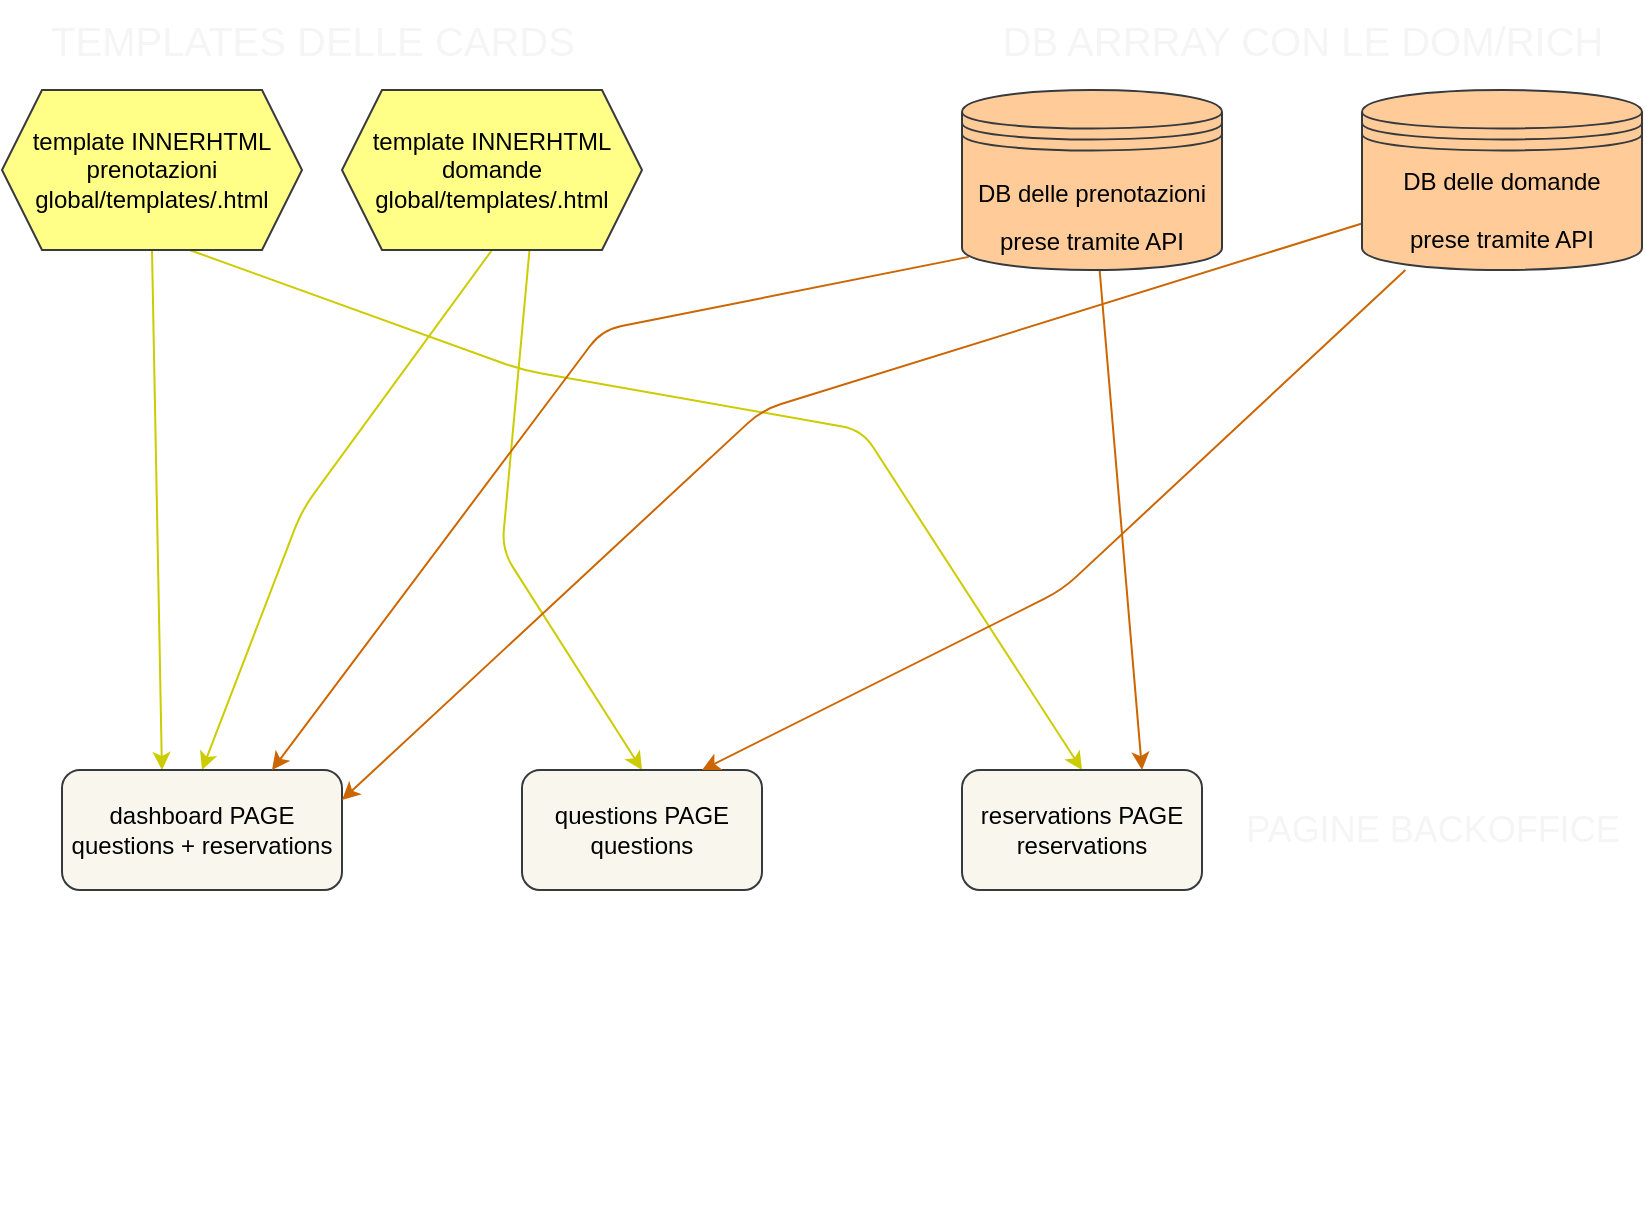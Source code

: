 <mxfile>
    <diagram id="ld9AXcr8xlkuffCaHqb-" name="Page-1">
        <mxGraphModel dx="1074" dy="456" grid="1" gridSize="10" guides="1" tooltips="1" connect="1" arrows="1" fold="1" page="1" pageScale="1" pageWidth="850" pageHeight="1100" math="0" shadow="0">
            <root>
                <mxCell id="0"/>
                <mxCell id="1" parent="0"/>
                <mxCell id="15" style="edgeStyle=none;html=1;exitX=0.5;exitY=1;exitDx=0;exitDy=0;entryX=0.357;entryY=0;entryDx=0;entryDy=0;entryPerimeter=0;fontSize=12;fontColor=#000000;labelBorderColor=#FF0000;strokeColor=#CCCC00;" parent="1" source="4" target="6" edge="1">
                    <mxGeometry relative="1" as="geometry"/>
                </mxCell>
                <mxCell id="17" style="edgeStyle=none;html=1;exitX=0.625;exitY=1;exitDx=0;exitDy=0;fontSize=12;fontColor=#FF0000;entryX=0.5;entryY=0;entryDx=0;entryDy=0;labelBackgroundColor=#FF0000;strokeColor=#CCCC00;" parent="1" source="4" target="10" edge="1">
                    <mxGeometry relative="1" as="geometry">
                        <Array as="points">
                            <mxPoint x="280" y="200"/>
                            <mxPoint x="450" y="230"/>
                        </Array>
                    </mxGeometry>
                </mxCell>
                <mxCell id="4" value="&lt;font color=&quot;#000000&quot;&gt;template INNERHTML prenotazioni&lt;br&gt;&lt;/font&gt;&lt;span style=&quot;color: rgb(0, 0, 0);&quot;&gt;global/templates/.html&lt;/span&gt;&lt;font color=&quot;#000000&quot;&gt;&lt;br&gt;&lt;/font&gt;" style="shape=hexagon;perimeter=hexagonPerimeter2;whiteSpace=wrap;html=1;fixedSize=1;fillColor=#ffff88;strokeColor=#36393d;" parent="1" vertex="1">
                    <mxGeometry x="20" y="60" width="150" height="80" as="geometry"/>
                </mxCell>
                <mxCell id="16" style="edgeStyle=none;html=1;exitX=0.5;exitY=1;exitDx=0;exitDy=0;entryX=0.5;entryY=0;entryDx=0;entryDy=0;fontSize=12;fontColor=#000000;strokeColor=#CCCC00;" parent="1" source="5" target="6" edge="1">
                    <mxGeometry relative="1" as="geometry">
                        <Array as="points">
                            <mxPoint x="170" y="270"/>
                        </Array>
                    </mxGeometry>
                </mxCell>
                <mxCell id="18" style="edgeStyle=none;html=1;exitX=0.625;exitY=1;exitDx=0;exitDy=0;entryX=0.5;entryY=0;entryDx=0;entryDy=0;fontSize=12;fontColor=#000000;strokeColor=#CCCC00;" parent="1" source="5" target="9" edge="1">
                    <mxGeometry relative="1" as="geometry">
                        <Array as="points">
                            <mxPoint x="270" y="290"/>
                        </Array>
                    </mxGeometry>
                </mxCell>
                <mxCell id="6" value="&lt;font color=&quot;#000000&quot;&gt;dashboard PAGE&lt;br&gt;questions + reservations&lt;br&gt;&lt;/font&gt;" style="rounded=1;whiteSpace=wrap;html=1;fillColor=#f9f7ed;strokeColor=#36393d;" parent="1" vertex="1">
                    <mxGeometry x="50" y="400" width="140" height="60" as="geometry"/>
                </mxCell>
                <mxCell id="7" value="&lt;font style=&quot;font-size: 20px;&quot; color=&quot;#f5f5f5&quot;&gt;TEMPLATES DELLE CARDS&lt;/font&gt;" style="text;html=1;align=center;verticalAlign=middle;resizable=0;points=[];autosize=1;strokeColor=none;fillColor=none;fontColor=#000000;" parent="1" vertex="1">
                    <mxGeometry x="30" y="15" width="290" height="40" as="geometry"/>
                </mxCell>
                <mxCell id="9" value="&lt;font color=&quot;#000000&quot;&gt;questions PAGE&lt;br&gt;questions&lt;br&gt;&lt;/font&gt;" style="rounded=1;whiteSpace=wrap;html=1;fillColor=#f9f7ed;strokeColor=#36393d;" parent="1" vertex="1">
                    <mxGeometry x="280" y="400" width="120" height="60" as="geometry"/>
                </mxCell>
                <mxCell id="10" value="&lt;font color=&quot;#000000&quot;&gt;reservations PAGE&lt;br&gt;reservations&lt;br&gt;&lt;/font&gt;" style="rounded=1;whiteSpace=wrap;html=1;fillColor=#f9f7ed;strokeColor=#36393d;" parent="1" vertex="1">
                    <mxGeometry x="500" y="400" width="120" height="60" as="geometry"/>
                </mxCell>
                <mxCell id="12" value="&lt;font color=&quot;#f5f5f5&quot;&gt;&lt;span style=&quot;font-size: 20px;&quot;&gt;DB ARRRAY CON LE DOM/RICH&lt;/span&gt;&lt;/font&gt;" style="text;html=1;align=center;verticalAlign=middle;resizable=0;points=[];autosize=1;strokeColor=none;fillColor=none;fontColor=#000000;" parent="1" vertex="1">
                    <mxGeometry x="510" y="15" width="320" height="40" as="geometry"/>
                </mxCell>
                <mxCell id="24" style="edgeStyle=none;html=1;entryX=1;entryY=0.25;entryDx=0;entryDy=0;labelBackgroundColor=#FF0000;labelBorderColor=#FF0000;fontSize=18;fontColor=#000000;strokeColor=#CC6600;" parent="1" source="13" target="6" edge="1">
                    <mxGeometry relative="1" as="geometry">
                        <Array as="points">
                            <mxPoint x="400" y="220"/>
                        </Array>
                    </mxGeometry>
                </mxCell>
                <mxCell id="25" style="edgeStyle=none;html=1;entryX=0.75;entryY=0;entryDx=0;entryDy=0;labelBackgroundColor=#FF0000;labelBorderColor=#FF0000;fontSize=18;fontColor=#000000;strokeColor=#CC6600;" parent="1" source="13" target="9" edge="1">
                    <mxGeometry relative="1" as="geometry">
                        <Array as="points">
                            <mxPoint x="550" y="310"/>
                        </Array>
                    </mxGeometry>
                </mxCell>
                <mxCell id="13" value="&lt;font color=&quot;#000000&quot;&gt;DB delle domande&lt;br&gt;&lt;br&gt;prese tramite API&lt;/font&gt;" style="shape=datastore;whiteSpace=wrap;html=1;fontSize=12;fillColor=#ffcc99;strokeColor=#36393d;" parent="1" vertex="1">
                    <mxGeometry x="700" y="60" width="140" height="90" as="geometry"/>
                </mxCell>
                <mxCell id="22" style="edgeStyle=none;html=1;entryX=0.75;entryY=0;entryDx=0;entryDy=0;labelBackgroundColor=#FF0000;labelBorderColor=#FF0000;fontSize=18;fontColor=#000000;exitX=0.026;exitY=0.927;exitDx=0;exitDy=0;exitPerimeter=0;strokeColor=#CC6600;" parent="1" source="14" target="6" edge="1">
                    <mxGeometry relative="1" as="geometry">
                        <Array as="points">
                            <mxPoint x="320" y="180"/>
                        </Array>
                    </mxGeometry>
                </mxCell>
                <mxCell id="23" style="edgeStyle=none;html=1;entryX=0.75;entryY=0;entryDx=0;entryDy=0;labelBackgroundColor=#FF0000;labelBorderColor=#FF0000;fontSize=18;fontColor=#000000;strokeColor=#CC6600;" parent="1" source="14" target="10" edge="1">
                    <mxGeometry relative="1" as="geometry"/>
                </mxCell>
                <mxCell id="14" value="&lt;span style=&quot;color: rgb(0, 0, 0); font-size: 12px;&quot;&gt;DB delle prenotazioni&lt;br&gt;&lt;/span&gt;&lt;span style=&quot;color: rgb(0, 0, 0); font-size: 12px;&quot;&gt;prese tramite API&lt;/span&gt;" style="shape=datastore;whiteSpace=wrap;html=1;fontSize=20;fillColor=#ffcc99;strokeColor=#36393d;" parent="1" vertex="1">
                    <mxGeometry x="500" y="60" width="130" height="90" as="geometry"/>
                </mxCell>
                <mxCell id="20" value="&lt;font style=&quot;font-size: 18px;&quot; color=&quot;#f5f5f5&quot;&gt;PAGINE BACKOFFICE&lt;/font&gt;" style="text;html=1;align=center;verticalAlign=middle;resizable=0;points=[];autosize=1;strokeColor=none;fillColor=none;fontColor=#000000;" parent="1" vertex="1">
                    <mxGeometry x="630" y="410" width="210" height="40" as="geometry"/>
                </mxCell>
                <mxCell id="5" value="&lt;font color=&quot;#000000&quot;&gt;template INNERHTML domande&lt;br&gt;global/templates/.html&lt;br&gt;&lt;/font&gt;" style="shape=hexagon;perimeter=hexagonPerimeter2;whiteSpace=wrap;html=1;fixedSize=1;fillColor=#ffff88;strokeColor=#36393d;" parent="1" vertex="1">
                    <mxGeometry x="190" y="60" width="150" height="80" as="geometry"/>
                </mxCell>
                <mxCell id="28" value="&lt;h1 style=&quot;font-size: 30px;&quot;&gt;&lt;font color=&quot;#ffffff&quot;&gt;logica costruzione delle carte&lt;/font&gt;&lt;/h1&gt;&lt;div&gt;&lt;br&gt;&lt;/div&gt;" style="text;html=1;strokeColor=none;fillColor=none;spacing=5;spacingTop=-20;whiteSpace=wrap;overflow=hidden;rounded=0;fontSize=18;fontColor=#000000;" parent="1" vertex="1">
                    <mxGeometry x="42" y="500" width="590" height="120" as="geometry"/>
                </mxCell>
            </root>
        </mxGraphModel>
    </diagram>
</mxfile>